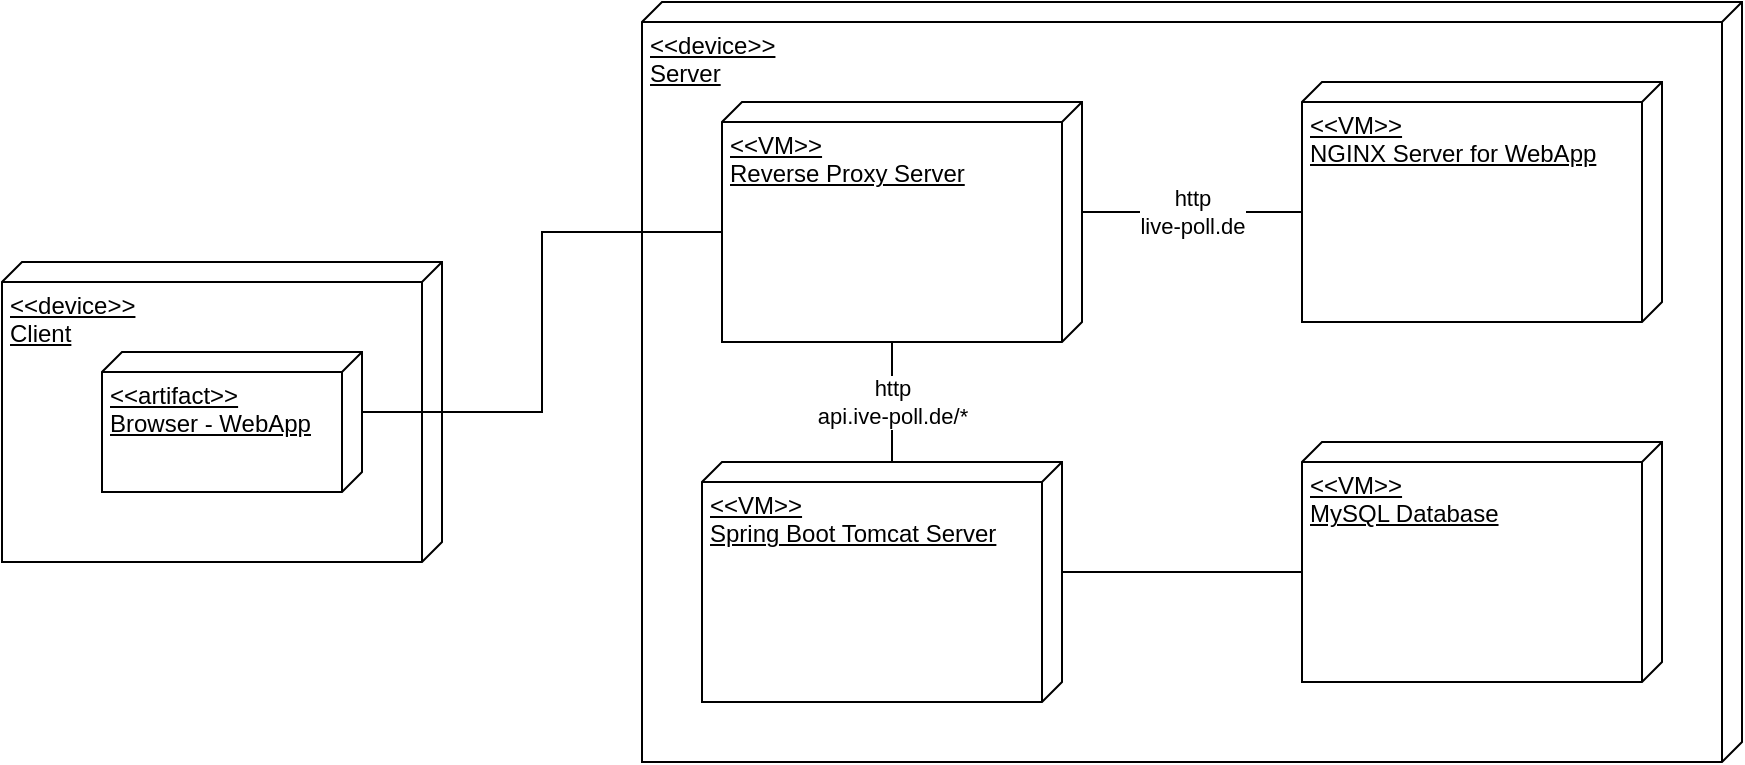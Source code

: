 <mxfile version="13.10.4" type="device"><diagram id="7UbJSs5nV_LMIUJXcKc0" name="Page-1"><mxGraphModel dx="1038" dy="548" grid="1" gridSize="10" guides="1" tooltips="1" connect="1" arrows="1" fold="1" page="1" pageScale="1" pageWidth="850" pageHeight="1100" math="0" shadow="0"><root><mxCell id="0"/><mxCell id="1" parent="0"/><mxCell id="d7rXtJZs7TuxYobXXjGV-1" value="&amp;lt;&amp;lt;device&amp;gt;&amp;gt;&lt;br&gt;Client" style="verticalAlign=top;align=left;spacingTop=8;spacingLeft=2;spacingRight=12;shape=cube;size=10;direction=south;fontStyle=4;html=1;" vertex="1" parent="1"><mxGeometry x="50" y="180" width="220" height="150" as="geometry"/></mxCell><mxCell id="d7rXtJZs7TuxYobXXjGV-2" value="&amp;lt;&amp;lt;device&amp;gt;&amp;gt;&lt;br&gt;Server" style="verticalAlign=top;align=left;spacingTop=8;spacingLeft=2;spacingRight=12;shape=cube;size=10;direction=south;fontStyle=4;html=1;" vertex="1" parent="1"><mxGeometry x="370" y="50" width="550" height="380" as="geometry"/></mxCell><mxCell id="d7rXtJZs7TuxYobXXjGV-10" style="edgeStyle=orthogonalEdgeStyle;rounded=0;orthogonalLoop=1;jettySize=auto;html=1;exitX=0;exitY=0;exitDx=30;exitDy=0;exitPerimeter=0;endArrow=none;endFill=0;entryX=0;entryY=0;entryDx=65;entryDy=180;entryPerimeter=0;" edge="1" parent="1" source="d7rXtJZs7TuxYobXXjGV-3" target="d7rXtJZs7TuxYobXXjGV-11"><mxGeometry relative="1" as="geometry"><mxPoint x="390" y="170" as="targetPoint"/></mxGeometry></mxCell><mxCell id="d7rXtJZs7TuxYobXXjGV-3" value="&amp;lt;&amp;lt;artifact&amp;gt;&amp;gt;&lt;br&gt;Browser - WebApp" style="verticalAlign=top;align=left;spacingTop=8;spacingLeft=2;spacingRight=12;shape=cube;size=10;direction=south;fontStyle=4;html=1;" vertex="1" parent="1"><mxGeometry x="100" y="225" width="130" height="70" as="geometry"/></mxCell><mxCell id="d7rXtJZs7TuxYobXXjGV-14" style="edgeStyle=orthogonalEdgeStyle;rounded=0;orthogonalLoop=1;jettySize=auto;html=1;exitX=0;exitY=0;exitDx=55;exitDy=0;exitPerimeter=0;entryX=0;entryY=0;entryDx=65;entryDy=180;entryPerimeter=0;endArrow=none;endFill=0;" edge="1" parent="1" source="d7rXtJZs7TuxYobXXjGV-4" target="d7rXtJZs7TuxYobXXjGV-5"><mxGeometry relative="1" as="geometry"/></mxCell><mxCell id="d7rXtJZs7TuxYobXXjGV-4" value="&amp;lt;&amp;lt;VM&amp;gt;&amp;gt;&lt;br&gt;Spring Boot Tomcat Server" style="verticalAlign=top;align=left;spacingTop=8;spacingLeft=2;spacingRight=12;shape=cube;size=10;direction=south;fontStyle=4;html=1;" vertex="1" parent="1"><mxGeometry x="400" y="280" width="180" height="120" as="geometry"/></mxCell><mxCell id="d7rXtJZs7TuxYobXXjGV-5" value="&amp;lt;&amp;lt;VM&amp;gt;&amp;gt;&lt;br&gt;MySQL Database" style="verticalAlign=top;align=left;spacingTop=8;spacingLeft=2;spacingRight=12;shape=cube;size=10;direction=south;fontStyle=4;html=1;" vertex="1" parent="1"><mxGeometry x="700" y="270" width="180" height="120" as="geometry"/></mxCell><mxCell id="d7rXtJZs7TuxYobXXjGV-6" value="&amp;lt;&amp;lt;VM&amp;gt;&amp;gt;&lt;br&gt;NGINX Server for WebApp" style="verticalAlign=top;align=left;spacingTop=8;spacingLeft=2;spacingRight=12;shape=cube;size=10;direction=south;fontStyle=4;html=1;" vertex="1" parent="1"><mxGeometry x="700" y="90" width="180" height="120" as="geometry"/></mxCell><mxCell id="d7rXtJZs7TuxYobXXjGV-13" value="http&lt;br&gt;live-poll.de" style="edgeStyle=orthogonalEdgeStyle;rounded=0;orthogonalLoop=1;jettySize=auto;html=1;exitX=0;exitY=0;exitDx=55;exitDy=0;exitPerimeter=0;entryX=0;entryY=0;entryDx=65;entryDy=180;entryPerimeter=0;endArrow=none;endFill=0;" edge="1" parent="1"><mxGeometry relative="1" as="geometry"><mxPoint x="590" y="155" as="sourcePoint"/><mxPoint x="700" y="155" as="targetPoint"/></mxGeometry></mxCell><mxCell id="d7rXtJZs7TuxYobXXjGV-15" value="http&lt;br&gt;api.ive-poll.de/*" style="edgeStyle=orthogonalEdgeStyle;rounded=0;orthogonalLoop=1;jettySize=auto;html=1;exitX=0;exitY=0;exitDx=120;exitDy=95;exitPerimeter=0;entryX=0;entryY=0;entryDx=0;entryDy=85;entryPerimeter=0;endArrow=none;endFill=0;" edge="1" parent="1" source="d7rXtJZs7TuxYobXXjGV-11" target="d7rXtJZs7TuxYobXXjGV-4"><mxGeometry relative="1" as="geometry"/></mxCell><mxCell id="d7rXtJZs7TuxYobXXjGV-11" value="&amp;lt;&amp;lt;VM&amp;gt;&amp;gt;&lt;br&gt;Reverse Proxy Server" style="verticalAlign=top;align=left;spacingTop=8;spacingLeft=2;spacingRight=12;shape=cube;size=10;direction=south;fontStyle=4;html=1;" vertex="1" parent="1"><mxGeometry x="410" y="100" width="180" height="120" as="geometry"/></mxCell></root></mxGraphModel></diagram></mxfile>